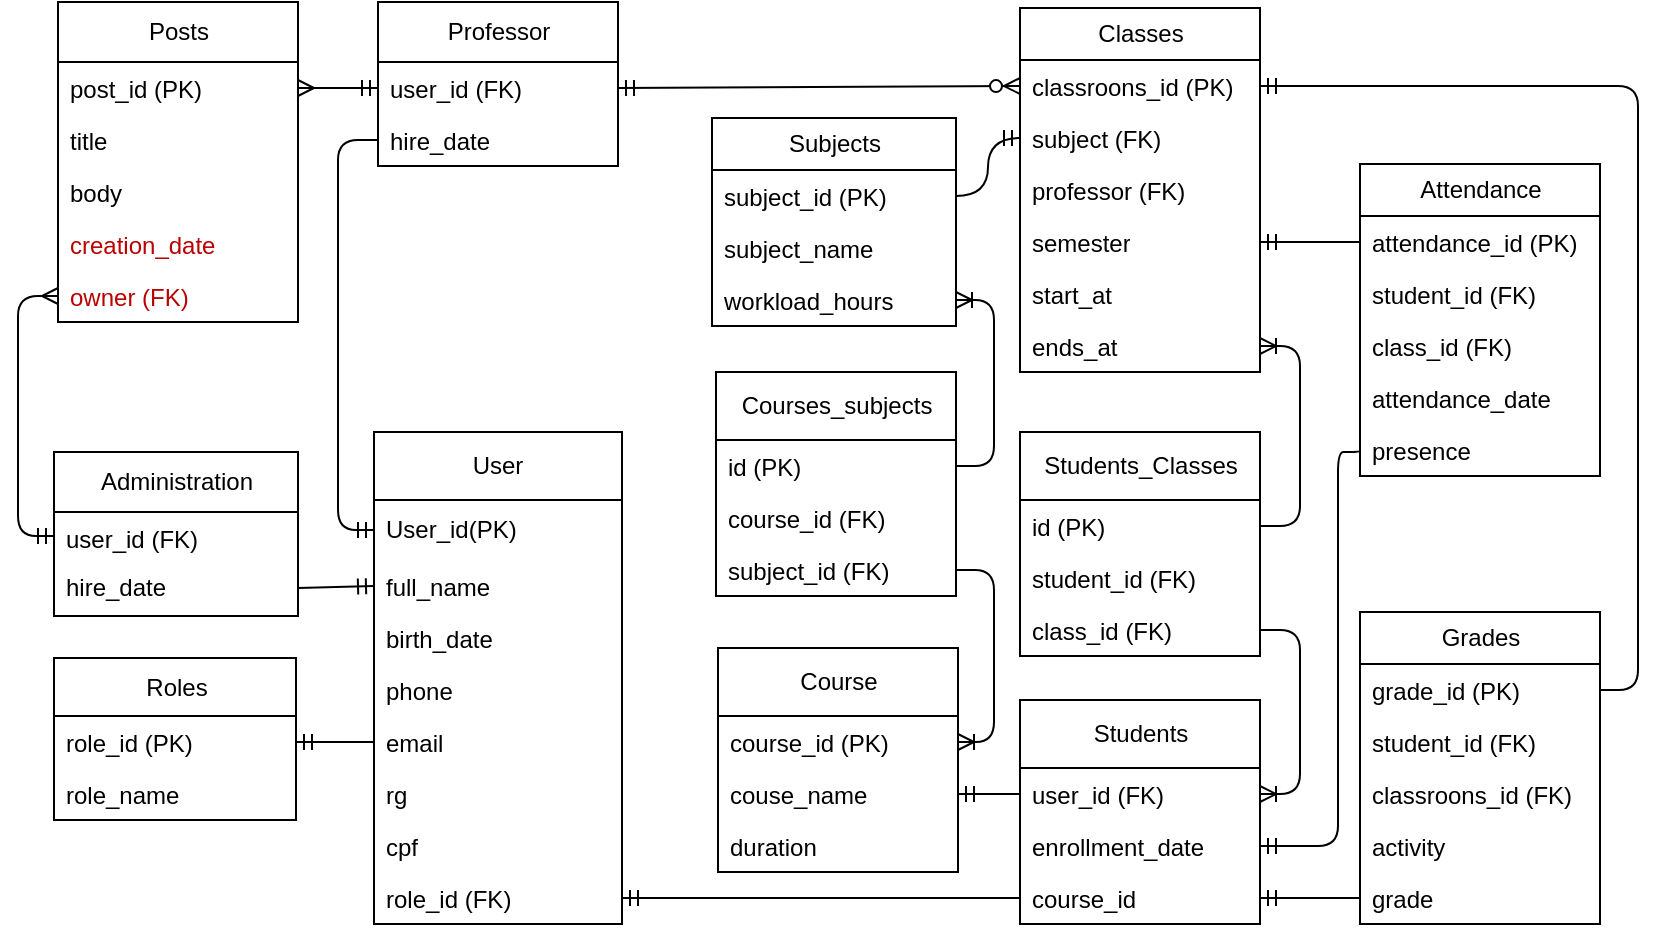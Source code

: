<mxfile>
    <diagram id="izwd0mjQYA1Y1VRCj29t" name="V1__Tabelas_de_usuarios_e_suas_relacoes">
        <mxGraphModel dx="-233" dy="1446" grid="1" gridSize="10" guides="1" tooltips="1" connect="1" arrows="1" fold="1" page="1" pageScale="1" pageWidth="1100" pageHeight="850" math="0" shadow="0">
            <root>
                <mxCell id="0"/>
                <mxCell id="1" parent="0"/>
                <mxCell id="282" value="User" style="swimlane;fontStyle=0;childLayout=stackLayout;horizontal=1;startSize=34;horizontalStack=0;resizeParent=1;resizeParentMax=0;resizeLast=0;collapsible=1;marginBottom=0;whiteSpace=wrap;html=1;" parent="1" vertex="1">
                    <mxGeometry x="1398" y="-425" width="124" height="246" as="geometry"/>
                </mxCell>
                <mxCell id="283" value="User_id(PK)" style="text;strokeColor=none;fillColor=none;align=left;verticalAlign=middle;spacingLeft=4;spacingRight=4;overflow=hidden;points=[[0,0.5],[1,0.5]];portConstraint=eastwest;rotatable=0;whiteSpace=wrap;html=1;" parent="282" vertex="1">
                    <mxGeometry y="34" width="124" height="30" as="geometry"/>
                </mxCell>
                <mxCell id="284" value="full_name" style="text;strokeColor=none;fillColor=none;align=left;verticalAlign=top;spacingLeft=4;spacingRight=4;overflow=hidden;rotatable=0;points=[[0,0.5],[1,0.5]];portConstraint=eastwest;whiteSpace=wrap;html=1;" parent="282" vertex="1">
                    <mxGeometry y="64" width="124" height="26" as="geometry"/>
                </mxCell>
                <mxCell id="285" value="birth_date" style="text;strokeColor=none;fillColor=none;align=left;verticalAlign=top;spacingLeft=4;spacingRight=4;overflow=hidden;rotatable=0;points=[[0,0.5],[1,0.5]];portConstraint=eastwest;whiteSpace=wrap;html=1;" parent="282" vertex="1">
                    <mxGeometry y="90" width="124" height="26" as="geometry"/>
                </mxCell>
                <mxCell id="286" value="phone" style="text;strokeColor=none;fillColor=none;align=left;verticalAlign=top;spacingLeft=4;spacingRight=4;overflow=hidden;rotatable=0;points=[[0,0.5],[1,0.5]];portConstraint=eastwest;whiteSpace=wrap;html=1;" parent="282" vertex="1">
                    <mxGeometry y="116" width="124" height="26" as="geometry"/>
                </mxCell>
                <mxCell id="287" value="email" style="text;strokeColor=none;fillColor=none;align=left;verticalAlign=top;spacingLeft=4;spacingRight=4;overflow=hidden;rotatable=0;points=[[0,0.5],[1,0.5]];portConstraint=eastwest;whiteSpace=wrap;html=1;" parent="282" vertex="1">
                    <mxGeometry y="142" width="124" height="26" as="geometry"/>
                </mxCell>
                <mxCell id="288" value="rg" style="text;strokeColor=none;fillColor=none;align=left;verticalAlign=top;spacingLeft=4;spacingRight=4;overflow=hidden;rotatable=0;points=[[0,0.5],[1,0.5]];portConstraint=eastwest;whiteSpace=wrap;html=1;" parent="282" vertex="1">
                    <mxGeometry y="168" width="124" height="26" as="geometry"/>
                </mxCell>
                <mxCell id="289" value="cpf" style="text;strokeColor=none;fillColor=none;align=left;verticalAlign=top;spacingLeft=4;spacingRight=4;overflow=hidden;rotatable=0;points=[[0,0.5],[1,0.5]];portConstraint=eastwest;whiteSpace=wrap;html=1;" parent="282" vertex="1">
                    <mxGeometry y="194" width="124" height="26" as="geometry"/>
                </mxCell>
                <mxCell id="290" value="role_id (FK)" style="text;strokeColor=none;fillColor=none;align=left;verticalAlign=top;spacingLeft=4;spacingRight=4;overflow=hidden;rotatable=0;points=[[0,0.5],[1,0.5]];portConstraint=eastwest;whiteSpace=wrap;html=1;" parent="282" vertex="1">
                    <mxGeometry y="220" width="124" height="26" as="geometry"/>
                </mxCell>
                <mxCell id="294" value="Students" style="swimlane;fontStyle=0;childLayout=stackLayout;horizontal=1;startSize=34;fillColor=none;horizontalStack=0;resizeParent=1;resizeParentMax=0;resizeLast=0;collapsible=1;marginBottom=0;html=1;" parent="1" vertex="1">
                    <mxGeometry x="1721" y="-291" width="120" height="112" as="geometry"/>
                </mxCell>
                <mxCell id="296" value="user_id (FK)" style="text;strokeColor=none;fillColor=none;align=left;verticalAlign=top;spacingLeft=4;spacingRight=4;overflow=hidden;rotatable=0;points=[[0,0.5],[1,0.5]];portConstraint=eastwest;whiteSpace=wrap;html=1;" parent="294" vertex="1">
                    <mxGeometry y="34" width="120" height="26" as="geometry"/>
                </mxCell>
                <mxCell id="297" value="enrollment_date" style="text;strokeColor=none;fillColor=none;align=left;verticalAlign=top;spacingLeft=4;spacingRight=4;overflow=hidden;rotatable=0;points=[[0,0.5],[1,0.5]];portConstraint=eastwest;whiteSpace=wrap;html=1;" parent="294" vertex="1">
                    <mxGeometry y="60" width="120" height="26" as="geometry"/>
                </mxCell>
                <mxCell id="298" value="course_id" style="text;strokeColor=none;fillColor=none;align=left;verticalAlign=top;spacingLeft=4;spacingRight=4;overflow=hidden;rotatable=0;points=[[0,0.5],[1,0.5]];portConstraint=eastwest;whiteSpace=wrap;html=1;" parent="294" vertex="1">
                    <mxGeometry y="86" width="120" height="26" as="geometry"/>
                </mxCell>
                <mxCell id="299" value="" style="fontSize=12;html=1;endArrow=none;startArrow=ERmandOne;entryX=0;entryY=0.5;entryDx=0;entryDy=0;exitX=1;exitY=0.5;exitDx=0;exitDy=0;endFill=0;" parent="1" source="290" target="298" edge="1">
                    <mxGeometry width="100" height="100" relative="1" as="geometry">
                        <mxPoint x="1244" y="-230" as="sourcePoint"/>
                        <mxPoint x="1522" y="-120" as="targetPoint"/>
                    </mxGeometry>
                </mxCell>
                <mxCell id="329" value="Professor" style="swimlane;fontStyle=0;childLayout=stackLayout;horizontal=1;startSize=30;fillColor=none;horizontalStack=0;resizeParent=1;resizeParentMax=0;resizeLast=0;collapsible=1;marginBottom=0;html=1;" parent="1" vertex="1">
                    <mxGeometry x="1400" y="-640" width="120" height="82" as="geometry"/>
                </mxCell>
                <mxCell id="331" value="user_id (FK)" style="text;strokeColor=none;fillColor=none;align=left;verticalAlign=top;spacingLeft=4;spacingRight=4;overflow=hidden;rotatable=0;points=[[0,0.5],[1,0.5]];portConstraint=eastwest;whiteSpace=wrap;html=1;" parent="329" vertex="1">
                    <mxGeometry y="30" width="120" height="26" as="geometry"/>
                </mxCell>
                <mxCell id="332" value="hire_date" style="text;strokeColor=none;fillColor=none;align=left;verticalAlign=top;spacingLeft=4;spacingRight=4;overflow=hidden;rotatable=0;points=[[0,0.5],[1,0.5]];portConstraint=eastwest;whiteSpace=wrap;html=1;" parent="329" vertex="1">
                    <mxGeometry y="56" width="120" height="26" as="geometry"/>
                </mxCell>
                <mxCell id="333" value="Administration" style="swimlane;fontStyle=0;childLayout=stackLayout;horizontal=1;startSize=30;fillColor=none;horizontalStack=0;resizeParent=1;resizeParentMax=0;resizeLast=0;collapsible=1;marginBottom=0;html=1;" parent="1" vertex="1">
                    <mxGeometry x="1238" y="-415" width="122" height="82" as="geometry"/>
                </mxCell>
                <mxCell id="335" value="user_id (FK)" style="text;strokeColor=none;fillColor=none;align=left;verticalAlign=top;spacingLeft=4;spacingRight=4;overflow=hidden;rotatable=0;points=[[0,0.5],[1,0.5]];portConstraint=eastwest;whiteSpace=wrap;html=1;" parent="333" vertex="1">
                    <mxGeometry y="30" width="122" height="24" as="geometry"/>
                </mxCell>
                <mxCell id="336" value="hire_date" style="text;strokeColor=none;fillColor=none;align=left;verticalAlign=top;spacingLeft=4;spacingRight=4;overflow=hidden;rotatable=0;points=[[0,0.5],[1,0.5]];portConstraint=eastwest;whiteSpace=wrap;html=1;" parent="333" vertex="1">
                    <mxGeometry y="54" width="122" height="28" as="geometry"/>
                </mxCell>
                <mxCell id="337" value="Roles" style="swimlane;fontStyle=0;childLayout=stackLayout;horizontal=1;startSize=29;fillColor=none;horizontalStack=0;resizeParent=1;resizeParentMax=0;resizeLast=0;collapsible=1;marginBottom=0;html=1;" parent="1" vertex="1">
                    <mxGeometry x="1238" y="-312" width="121" height="81" as="geometry"/>
                </mxCell>
                <mxCell id="338" value="role_id (PK)" style="text;strokeColor=none;fillColor=none;align=left;verticalAlign=top;spacingLeft=4;spacingRight=4;overflow=hidden;rotatable=0;points=[[0,0.5],[1,0.5]];portConstraint=eastwest;whiteSpace=wrap;html=1;" parent="337" vertex="1">
                    <mxGeometry y="29" width="121" height="26" as="geometry"/>
                </mxCell>
                <mxCell id="339" value="role_name" style="text;strokeColor=none;fillColor=none;align=left;verticalAlign=top;spacingLeft=4;spacingRight=4;overflow=hidden;rotatable=0;points=[[0,0.5],[1,0.5]];portConstraint=eastwest;whiteSpace=wrap;html=1;" parent="337" vertex="1">
                    <mxGeometry y="55" width="121" height="26" as="geometry"/>
                </mxCell>
                <mxCell id="340" value="" style="fontSize=12;html=1;endArrow=ERmandOne;exitX=0;exitY=0.5;exitDx=0;exitDy=0;entryX=1;entryY=0.5;entryDx=0;entryDy=0;" parent="1" source="287" target="338" edge="1">
                    <mxGeometry width="100" height="100" relative="1" as="geometry">
                        <mxPoint x="1024" y="-579" as="sourcePoint"/>
                        <mxPoint x="954" y="-580" as="targetPoint"/>
                    </mxGeometry>
                </mxCell>
                <mxCell id="341" value="" style="fontSize=12;html=1;endArrow=none;startArrow=ERmandOne;exitX=0;exitY=0.5;exitDx=0;exitDy=0;entryX=0;entryY=0.5;entryDx=0;entryDy=0;edgeStyle=orthogonalEdgeStyle;endFill=0;" parent="1" source="283" target="332" edge="1">
                    <mxGeometry width="100" height="100" relative="1" as="geometry">
                        <mxPoint x="1404" y="-500" as="sourcePoint"/>
                        <mxPoint x="1484" y="-467" as="targetPoint"/>
                        <Array as="points">
                            <mxPoint x="1380" y="-376"/>
                            <mxPoint x="1380" y="-571"/>
                        </Array>
                    </mxGeometry>
                </mxCell>
                <mxCell id="342" value="" style="fontSize=12;html=1;endArrow=none;startArrow=ERmandOne;exitX=0;exitY=0.5;exitDx=0;exitDy=0;entryX=1;entryY=0.5;entryDx=0;entryDy=0;endFill=0;" parent="1" source="284" target="336" edge="1">
                    <mxGeometry width="100" height="100" relative="1" as="geometry">
                        <mxPoint x="1264" y="-286" as="sourcePoint"/>
                        <mxPoint x="1344" y="-253" as="targetPoint"/>
                    </mxGeometry>
                </mxCell>
                <mxCell id="343" value="Posts" style="swimlane;fontStyle=0;childLayout=stackLayout;horizontal=1;startSize=30;fillColor=none;horizontalStack=0;resizeParent=1;resizeParentMax=0;resizeLast=0;collapsible=1;marginBottom=0;html=1;" parent="1" vertex="1">
                    <mxGeometry x="1240" y="-640" width="120" height="160" as="geometry"/>
                </mxCell>
                <mxCell id="344" value="post_id (PK)" style="text;strokeColor=none;fillColor=none;align=left;verticalAlign=top;spacingLeft=4;spacingRight=4;overflow=hidden;rotatable=0;points=[[0,0.5],[1,0.5]];portConstraint=eastwest;whiteSpace=wrap;html=1;" parent="343" vertex="1">
                    <mxGeometry y="30" width="120" height="26" as="geometry"/>
                </mxCell>
                <mxCell id="345" value="title" style="text;strokeColor=none;fillColor=none;align=left;verticalAlign=top;spacingLeft=4;spacingRight=4;overflow=hidden;rotatable=0;points=[[0,0.5],[1,0.5]];portConstraint=eastwest;whiteSpace=wrap;html=1;" parent="343" vertex="1">
                    <mxGeometry y="56" width="120" height="26" as="geometry"/>
                </mxCell>
                <mxCell id="346" value="body" style="text;strokeColor=none;fillColor=none;align=left;verticalAlign=top;spacingLeft=4;spacingRight=4;overflow=hidden;rotatable=0;points=[[0,0.5],[1,0.5]];portConstraint=eastwest;whiteSpace=wrap;html=1;" parent="343" vertex="1">
                    <mxGeometry y="82" width="120" height="26" as="geometry"/>
                </mxCell>
                <mxCell id="347" value="&lt;div&gt;&lt;font color=&quot;rgba(0, 0, 0, 0)&quot;&gt;creation_date&lt;/font&gt;&lt;/div&gt;" style="text;strokeColor=none;fillColor=none;align=left;verticalAlign=top;spacingLeft=4;spacingRight=4;overflow=hidden;rotatable=0;points=[[0,0.5],[1,0.5]];portConstraint=eastwest;whiteSpace=wrap;html=1;" parent="343" vertex="1">
                    <mxGeometry y="108" width="120" height="26" as="geometry"/>
                </mxCell>
                <mxCell id="348" value="&lt;div&gt;&lt;font color=&quot;rgba(0, 0, 0, 0)&quot;&gt;owner (FK)&lt;/font&gt;&lt;/div&gt;" style="text;strokeColor=none;fillColor=none;align=left;verticalAlign=top;spacingLeft=4;spacingRight=4;overflow=hidden;rotatable=0;points=[[0,0.5],[1,0.5]];portConstraint=eastwest;whiteSpace=wrap;html=1;" parent="343" vertex="1">
                    <mxGeometry y="134" width="120" height="26" as="geometry"/>
                </mxCell>
                <mxCell id="349" value="" style="fontSize=12;html=1;endArrow=ERmany;startArrow=ERmandOne;startFill=0;entryX=0;entryY=0.5;entryDx=0;entryDy=0;exitX=0;exitY=0.5;exitDx=0;exitDy=0;edgeStyle=orthogonalEdgeStyle;" parent="1" source="335" target="348" edge="1">
                    <mxGeometry width="100" height="100" relative="1" as="geometry">
                        <mxPoint x="1299" y="-526" as="sourcePoint"/>
                        <mxPoint x="1122" y="-420" as="targetPoint"/>
                        <Array as="points">
                            <mxPoint x="1220" y="-373"/>
                            <mxPoint x="1220" y="-493"/>
                        </Array>
                    </mxGeometry>
                </mxCell>
                <mxCell id="350" value="" style="fontSize=12;html=1;endArrow=ERmany;exitX=0;exitY=0.5;exitDx=0;exitDy=0;startArrow=ERmandOne;startFill=0;entryX=1;entryY=0.5;entryDx=0;entryDy=0;" parent="1" source="331" target="344" edge="1">
                    <mxGeometry width="100" height="100" relative="1" as="geometry">
                        <mxPoint x="1322" y="-597" as="sourcePoint"/>
                        <mxPoint x="1647" y="-580" as="targetPoint"/>
                    </mxGeometry>
                </mxCell>
                <mxCell id="351" value="Subjects" style="swimlane;fontStyle=0;childLayout=stackLayout;horizontal=1;startSize=26;fillColor=none;horizontalStack=0;resizeParent=1;resizeParentMax=0;resizeLast=0;collapsible=1;marginBottom=0;html=1;" parent="1" vertex="1">
                    <mxGeometry x="1567" y="-582" width="122" height="104" as="geometry"/>
                </mxCell>
                <mxCell id="352" value="subject_id (PK)" style="text;strokeColor=none;fillColor=none;align=left;verticalAlign=top;spacingLeft=4;spacingRight=4;overflow=hidden;rotatable=0;points=[[0,0.5],[1,0.5]];portConstraint=eastwest;whiteSpace=wrap;html=1;" parent="351" vertex="1">
                    <mxGeometry y="26" width="122" height="26" as="geometry"/>
                </mxCell>
                <mxCell id="353" value="subject_name" style="text;strokeColor=none;fillColor=none;align=left;verticalAlign=top;spacingLeft=4;spacingRight=4;overflow=hidden;rotatable=0;points=[[0,0.5],[1,0.5]];portConstraint=eastwest;whiteSpace=wrap;html=1;" parent="351" vertex="1">
                    <mxGeometry y="52" width="122" height="26" as="geometry"/>
                </mxCell>
                <mxCell id="354" value="workload_hours" style="text;strokeColor=none;fillColor=none;align=left;verticalAlign=top;spacingLeft=4;spacingRight=4;overflow=hidden;rotatable=0;points=[[0,0.5],[1,0.5]];portConstraint=eastwest;whiteSpace=wrap;html=1;" parent="351" vertex="1">
                    <mxGeometry y="78" width="122" height="26" as="geometry"/>
                </mxCell>
                <mxCell id="356" value="Classes" style="swimlane;fontStyle=0;childLayout=stackLayout;horizontal=1;startSize=26;fillColor=none;horizontalStack=0;resizeParent=1;resizeParentMax=0;resizeLast=0;collapsible=1;marginBottom=0;html=1;" parent="1" vertex="1">
                    <mxGeometry x="1721" y="-637" width="120" height="182" as="geometry"/>
                </mxCell>
                <mxCell id="357" value="classroons_id (PK)" style="text;strokeColor=none;fillColor=none;align=left;verticalAlign=top;spacingLeft=4;spacingRight=4;overflow=hidden;rotatable=0;points=[[0,0.5],[1,0.5]];portConstraint=eastwest;whiteSpace=wrap;html=1;" parent="356" vertex="1">
                    <mxGeometry y="26" width="120" height="26" as="geometry"/>
                </mxCell>
                <mxCell id="358" value="subject (FK)" style="text;strokeColor=none;fillColor=none;align=left;verticalAlign=top;spacingLeft=4;spacingRight=4;overflow=hidden;rotatable=0;points=[[0,0.5],[1,0.5]];portConstraint=eastwest;whiteSpace=wrap;html=1;" parent="356" vertex="1">
                    <mxGeometry y="52" width="120" height="26" as="geometry"/>
                </mxCell>
                <mxCell id="359" value="professor (FK)" style="text;strokeColor=none;fillColor=none;align=left;verticalAlign=top;spacingLeft=4;spacingRight=4;overflow=hidden;rotatable=0;points=[[0,0.5],[1,0.5]];portConstraint=eastwest;whiteSpace=wrap;html=1;" parent="356" vertex="1">
                    <mxGeometry y="78" width="120" height="26" as="geometry"/>
                </mxCell>
                <mxCell id="360" value="semester" style="text;strokeColor=none;fillColor=none;align=left;verticalAlign=top;spacingLeft=4;spacingRight=4;overflow=hidden;rotatable=0;points=[[0,0.5],[1,0.5]];portConstraint=eastwest;whiteSpace=wrap;html=1;" parent="356" vertex="1">
                    <mxGeometry y="104" width="120" height="26" as="geometry"/>
                </mxCell>
                <mxCell id="397" value="start_at" style="text;strokeColor=none;fillColor=none;align=left;verticalAlign=top;spacingLeft=4;spacingRight=4;overflow=hidden;rotatable=0;points=[[0,0.5],[1,0.5]];portConstraint=eastwest;whiteSpace=wrap;html=1;" parent="356" vertex="1">
                    <mxGeometry y="130" width="120" height="26" as="geometry"/>
                </mxCell>
                <mxCell id="398" value="ends_at" style="text;strokeColor=none;fillColor=none;align=left;verticalAlign=top;spacingLeft=4;spacingRight=4;overflow=hidden;rotatable=0;points=[[0,0.5],[1,0.5]];portConstraint=eastwest;whiteSpace=wrap;html=1;" parent="356" vertex="1">
                    <mxGeometry y="156" width="120" height="26" as="geometry"/>
                </mxCell>
                <mxCell id="361" value="" style="fontSize=12;html=1;endArrow=ERzeroToMany;startArrow=ERmandOne;entryX=0;entryY=0.5;entryDx=0;entryDy=0;exitX=1;exitY=0.5;exitDx=0;exitDy=0;" parent="1" source="331" target="357" edge="1">
                    <mxGeometry width="100" height="100" relative="1" as="geometry">
                        <mxPoint x="1442" y="-597" as="sourcePoint"/>
                        <mxPoint x="1742" y="-621" as="targetPoint"/>
                    </mxGeometry>
                </mxCell>
                <mxCell id="362" value="Course" style="swimlane;fontStyle=0;childLayout=stackLayout;horizontal=1;startSize=34;fillColor=none;horizontalStack=0;resizeParent=1;resizeParentMax=0;resizeLast=0;collapsible=1;marginBottom=0;html=1;" parent="1" vertex="1">
                    <mxGeometry x="1570" y="-317" width="120" height="112" as="geometry"/>
                </mxCell>
                <mxCell id="363" value="course_id (PK)" style="text;strokeColor=none;fillColor=none;align=left;verticalAlign=top;spacingLeft=4;spacingRight=4;overflow=hidden;rotatable=0;points=[[0,0.5],[1,0.5]];portConstraint=eastwest;whiteSpace=wrap;html=1;" parent="362" vertex="1">
                    <mxGeometry y="34" width="120" height="26" as="geometry"/>
                </mxCell>
                <mxCell id="364" value="couse_name" style="text;strokeColor=none;fillColor=none;align=left;verticalAlign=top;spacingLeft=4;spacingRight=4;overflow=hidden;rotatable=0;points=[[0,0.5],[1,0.5]];portConstraint=eastwest;whiteSpace=wrap;html=1;" parent="362" vertex="1">
                    <mxGeometry y="60" width="120" height="26" as="geometry"/>
                </mxCell>
                <mxCell id="365" value="duration" style="text;strokeColor=none;fillColor=none;align=left;verticalAlign=top;spacingLeft=4;spacingRight=4;overflow=hidden;rotatable=0;points=[[0,0.5],[1,0.5]];portConstraint=eastwest;whiteSpace=wrap;html=1;" parent="362" vertex="1">
                    <mxGeometry y="86" width="120" height="26" as="geometry"/>
                </mxCell>
                <mxCell id="366" value="" style="fontSize=12;html=1;endArrow=ERmandOne;exitX=0;exitY=0.5;exitDx=0;exitDy=0;entryX=1;entryY=0.5;entryDx=0;entryDy=0;" parent="1" source="296" target="364" edge="1">
                    <mxGeometry width="100" height="100" relative="1" as="geometry">
                        <mxPoint x="913" y="-411.05" as="sourcePoint"/>
                        <mxPoint x="1322" y="-151" as="targetPoint"/>
                    </mxGeometry>
                </mxCell>
                <mxCell id="367" value="Students_Classes" style="swimlane;fontStyle=0;childLayout=stackLayout;horizontal=1;startSize=34;fillColor=none;horizontalStack=0;resizeParent=1;resizeParentMax=0;resizeLast=0;collapsible=1;marginBottom=0;html=1;" parent="1" vertex="1">
                    <mxGeometry x="1721" y="-425" width="120" height="112" as="geometry"/>
                </mxCell>
                <mxCell id="368" value="id (PK)" style="text;strokeColor=none;fillColor=none;align=left;verticalAlign=top;spacingLeft=4;spacingRight=4;overflow=hidden;rotatable=0;points=[[0,0.5],[1,0.5]];portConstraint=eastwest;whiteSpace=wrap;html=1;" parent="367" vertex="1">
                    <mxGeometry y="34" width="120" height="26" as="geometry"/>
                </mxCell>
                <mxCell id="369" value="student_id (FK)" style="text;strokeColor=none;fillColor=none;align=left;verticalAlign=top;spacingLeft=4;spacingRight=4;overflow=hidden;rotatable=0;points=[[0,0.5],[1,0.5]];portConstraint=eastwest;whiteSpace=wrap;html=1;" parent="367" vertex="1">
                    <mxGeometry y="60" width="120" height="26" as="geometry"/>
                </mxCell>
                <mxCell id="370" value="class_id (FK)" style="text;strokeColor=none;fillColor=none;align=left;verticalAlign=top;spacingLeft=4;spacingRight=4;overflow=hidden;rotatable=0;points=[[0,0.5],[1,0.5]];portConstraint=eastwest;whiteSpace=wrap;html=1;" parent="367" vertex="1">
                    <mxGeometry y="86" width="120" height="26" as="geometry"/>
                </mxCell>
                <mxCell id="371" value="Courses_subjects" style="swimlane;fontStyle=0;childLayout=stackLayout;horizontal=1;startSize=34;fillColor=none;horizontalStack=0;resizeParent=1;resizeParentMax=0;resizeLast=0;collapsible=1;marginBottom=0;html=1;" parent="1" vertex="1">
                    <mxGeometry x="1569" y="-455" width="120" height="112" as="geometry"/>
                </mxCell>
                <mxCell id="372" value="id (PK)" style="text;strokeColor=none;fillColor=none;align=left;verticalAlign=top;spacingLeft=4;spacingRight=4;overflow=hidden;rotatable=0;points=[[0,0.5],[1,0.5]];portConstraint=eastwest;whiteSpace=wrap;html=1;" parent="371" vertex="1">
                    <mxGeometry y="34" width="120" height="26" as="geometry"/>
                </mxCell>
                <mxCell id="373" value="course_id (FK)" style="text;strokeColor=none;fillColor=none;align=left;verticalAlign=top;spacingLeft=4;spacingRight=4;overflow=hidden;rotatable=0;points=[[0,0.5],[1,0.5]];portConstraint=eastwest;whiteSpace=wrap;html=1;" parent="371" vertex="1">
                    <mxGeometry y="60" width="120" height="26" as="geometry"/>
                </mxCell>
                <mxCell id="374" value="subject_id (FK)" style="text;strokeColor=none;fillColor=none;align=left;verticalAlign=top;spacingLeft=4;spacingRight=4;overflow=hidden;rotatable=0;points=[[0,0.5],[1,0.5]];portConstraint=eastwest;whiteSpace=wrap;html=1;" parent="371" vertex="1">
                    <mxGeometry y="86" width="120" height="26" as="geometry"/>
                </mxCell>
                <mxCell id="375" value="" style="fontSize=12;html=1;endArrow=none;exitX=1;exitY=0.5;exitDx=0;exitDy=0;entryX=1;entryY=0.5;entryDx=0;entryDy=0;endFill=0;startArrow=ERoneToMany;startFill=0;edgeStyle=orthogonalEdgeStyle;" parent="1" source="296" target="370" edge="1">
                    <mxGeometry width="100" height="100" relative="1" as="geometry">
                        <mxPoint x="1841" y="-171.5" as="sourcePoint"/>
                        <mxPoint x="1190" y="-414" as="targetPoint"/>
                        <Array as="points">
                            <mxPoint x="1861" y="-244"/>
                            <mxPoint x="1861" y="-326"/>
                        </Array>
                    </mxGeometry>
                </mxCell>
                <mxCell id="377" value="" style="fontSize=12;html=1;endArrow=ERoneToMany;startArrow=none;exitX=1;exitY=0.5;exitDx=0;exitDy=0;entryX=1;entryY=0.5;entryDx=0;entryDy=0;endFill=0;startFill=0;edgeStyle=orthogonalEdgeStyle;" parent="1" source="374" target="363" edge="1">
                    <mxGeometry width="100" height="100" relative="1" as="geometry">
                        <mxPoint x="1001" y="-254" as="sourcePoint"/>
                        <mxPoint x="1001" y="-354" as="targetPoint"/>
                        <Array as="points">
                            <mxPoint x="1708" y="-356"/>
                            <mxPoint x="1708" y="-270"/>
                        </Array>
                    </mxGeometry>
                </mxCell>
                <mxCell id="376" value="" style="fontSize=12;html=1;endArrow=ERoneToMany;startArrow=none;exitX=1;exitY=0.5;exitDx=0;exitDy=0;endFill=0;startFill=0;entryX=1;entryY=0.5;entryDx=0;entryDy=0;edgeStyle=orthogonalEdgeStyle;" parent="1" source="372" target="354" edge="1">
                    <mxGeometry width="100" height="100" relative="1" as="geometry">
                        <mxPoint x="461" y="-390" as="sourcePoint"/>
                        <mxPoint x="1071" y="-648" as="targetPoint"/>
                        <Array as="points">
                            <mxPoint x="1708" y="-408"/>
                            <mxPoint x="1708" y="-491"/>
                        </Array>
                    </mxGeometry>
                </mxCell>
                <mxCell id="378" value="" style="fontSize=12;html=1;endArrow=ERoneToMany;startArrow=none;exitX=1;exitY=0.5;exitDx=0;exitDy=0;endFill=0;startFill=0;entryX=1;entryY=0.5;entryDx=0;entryDy=0;edgeStyle=orthogonalEdgeStyle;" parent="1" source="368" target="398" edge="1">
                    <mxGeometry width="100" height="100" relative="1" as="geometry">
                        <mxPoint x="2113" y="-214" as="sourcePoint"/>
                        <mxPoint x="2135" y="-330" as="targetPoint"/>
                        <Array as="points">
                            <mxPoint x="1861" y="-378"/>
                            <mxPoint x="1861" y="-468"/>
                        </Array>
                    </mxGeometry>
                </mxCell>
                <mxCell id="379" value="" style="fontSize=12;html=1;endArrow=ERmandOne;exitX=1;exitY=0.5;exitDx=0;exitDy=0;entryX=0;entryY=0.5;entryDx=0;entryDy=0;edgeStyle=orthogonalEdgeStyle;curved=1;" parent="1" source="352" target="358" edge="1">
                    <mxGeometry width="100" height="100" relative="1" as="geometry">
                        <mxPoint x="1894" y="-630" as="sourcePoint"/>
                        <mxPoint x="1894" y="-724" as="targetPoint"/>
                    </mxGeometry>
                </mxCell>
                <mxCell id="380" value="Grades&lt;span style=&quot;font-family: monospace; font-size: 0px; text-align: start;&quot;&gt;%3CmxGraphModel%3E%3Croot%3E%3CmxCell%20id%3D%220%22%2F%3E%3CmxCell%20id%3D%221%22%20parent%3D%220%22%2F%3E%3CmxCell%20id%3D%222%22%20value%3D%22Students%22%20style%3D%22swimlane%3BfontStyle%3D0%3BchildLayout%3DstackLayout%3Bhorizontal%3D1%3BstartSize%3D26%3BfillColor%3Dnone%3BhorizontalStack%3D0%3BresizeParent%3D1%3BresizeParentMax%3D0%3BresizeLast%3D0%3Bcollapsible%3D1%3BmarginBottom%3D0%3Bhtml%3D1%3B%22%20vertex%3D%221%22%20parent%3D%221%22%3E%3CmxGeometry%20x%3D%22770%22%20y%3D%22-50%22%20width%3D%22140%22%20height%3D%22260%22%20as%3D%22geometry%22%2F%3E%3C%2FmxCell%3E%3CmxCell%20id%3D%223%22%20value%3D%22student_id%22%20style%3D%22text%3BstrokeColor%3Dnone%3BfillColor%3Dnone%3Balign%3Dleft%3BverticalAlign%3Dtop%3BspacingLeft%3D4%3BspacingRight%3D4%3Boverflow%3Dhidden%3Brotatable%3D0%3Bpoints%3D%5B%5B0%2C0.5%5D%2C%5B1%2C0.5%5D%5D%3BportConstraint%3Deastwest%3BwhiteSpace%3Dwrap%3Bhtml%3D1%3B%22%20vertex%3D%221%22%20parent%3D%222%22%3E%3CmxGeometry%20y%3D%2226%22%20width%3D%22140%22%20height%3D%2226%22%20as%3D%22geometry%22%2F%3E%3C%2FmxCell%3E%3CmxCell%20id%3D%224%22%20value%3D%22full_name%22%20style%3D%22text%3BstrokeColor%3Dnone%3BfillColor%3Dnone%3Balign%3Dleft%3BverticalAlign%3Dtop%3BspacingLeft%3D4%3BspacingRight%3D4%3Boverflow%3Dhidden%3Brotatable%3D0%3Bpoints%3D%5B%5B0%2C0.5%5D%2C%5B1%2C0.5%5D%5D%3BportConstraint%3Deastwest%3BwhiteSpace%3Dwrap%3Bhtml%3D1%3B%22%20vertex%3D%221%22%20parent%3D%222%22%3E%3CmxGeometry%20y%3D%2252%22%20width%3D%22140%22%20height%3D%2226%22%20as%3D%22geometry%22%2F%3E%3C%2FmxCell%3E%3CmxCell%20id%3D%225%22%20value%3D%22cpf%22%20style%3D%22text%3BstrokeColor%3Dnone%3BfillColor%3Dnone%3Balign%3Dleft%3BverticalAlign%3Dtop%3BspacingLeft%3D4%3BspacingRight%3D4%3Boverflow%3Dhidden%3Brotatable%3D0%3Bpoints%3D%5B%5B0%2C0.5%5D%2C%5B1%2C0.5%5D%5D%3BportConstraint%3Deastwest%3BwhiteSpace%3Dwrap%3Bhtml%3D1%3B%22%20vertex%3D%221%22%20parent%3D%222%22%3E%3CmxGeometry%20y%3D%2278%22%20width%3D%22140%22%20height%3D%2226%22%20as%3D%22geometry%22%2F%3E%3C%2FmxCell%3E%3CmxCell%20id%3D%226%22%20value%3D%22rg%22%20style%3D%22text%3BstrokeColor%3Dnone%3BfillColor%3Dnone%3Balign%3Dleft%3BverticalAlign%3Dtop%3BspacingLeft%3D4%3BspacingRight%3D4%3Boverflow%3Dhidden%3Brotatable%3D0%3Bpoints%3D%5B%5B0%2C0.5%5D%2C%5B1%2C0.5%5D%5D%3BportConstraint%3Deastwest%3BwhiteSpace%3Dwrap%3Bhtml%3D1%3B%22%20vertex%3D%221%22%20parent%3D%222%22%3E%3CmxGeometry%20y%3D%22104%22%20width%3D%22140%22%20height%3D%2226%22%20as%3D%22geometry%22%2F%3E%3C%2FmxCell%3E%3CmxCell%20id%3D%227%22%20value%3D%22email%22%20style%3D%22text%3BstrokeColor%3Dnone%3BfillColor%3Dnone%3Balign%3Dleft%3BverticalAlign%3Dtop%3BspacingLeft%3D4%3BspacingRight%3D4%3Boverflow%3Dhidden%3Brotatable%3D0%3Bpoints%3D%5B%5B0%2C0.5%5D%2C%5B1%2C0.5%5D%5D%3BportConstraint%3Deastwest%3BwhiteSpace%3Dwrap%3Bhtml%3D1%3B%22%20vertex%3D%221%22%20parent%3D%222%22%3E%3CmxGeometry%20y%3D%22130%22%20width%3D%22140%22%20height%3D%2226%22%20as%3D%22geometry%22%2F%3E%3C%2FmxCell%3E%3CmxCell%20id%3D%228%22%20value%3D%22phone%22%20style%3D%22text%3BstrokeColor%3Dnone%3BfillColor%3Dnone%3Balign%3Dleft%3BverticalAlign%3Dtop%3BspacingLeft%3D4%3BspacingRight%3D4%3Boverflow%3Dhidden%3Brotatable%3D0%3Bpoints%3D%5B%5B0%2C0.5%5D%2C%5B1%2C0.5%5D%5D%3BportConstraint%3Deastwest%3BwhiteSpace%3Dwrap%3Bhtml%3D1%3B%22%20vertex%3D%221%22%20parent%3D%222%22%3E%3CmxGeometry%20y%3D%22156%22%20width%3D%22140%22%20height%3D%2226%22%20as%3D%22geometry%22%2F%3E%3C%2FmxCell%3E%3CmxCell%20id%3D%229%22%20value%3D%22birth_date%22%20style%3D%22text%3BstrokeColor%3Dnone%3BfillColor%3Dnone%3Balign%3Dleft%3BverticalAlign%3Dtop%3BspacingLeft%3D4%3BspacingRight%3D4%3Boverflow%3Dhidden%3Brotatable%3D0%3Bpoints%3D%5B%5B0%2C0.5%5D%2C%5B1%2C0.5%5D%5D%3BportConstraint%3Deastwest%3BwhiteSpace%3Dwrap%3Bhtml%3D1%3B%22%20vertex%3D%221%22%20parent%3D%222%22%3E%3CmxGeometry%20y%3D%22182%22%20width%3D%22140%22%20height%3D%2226%22%20as%3D%22geometry%22%2F%3E%3C%2FmxCell%3E%3CmxCell%20id%3D%2210%22%20value%3D%22enrollment_date%22%20style%3D%22text%3BstrokeColor%3Dnone%3BfillColor%3Dnone%3Balign%3Dleft%3BverticalAlign%3Dtop%3BspacingLeft%3D4%3BspacingRight%3D4%3Boverflow%3Dhidden%3Brotatable%3D0%3Bpoints%3D%5B%5B0%2C0.5%5D%2C%5B1%2C0.5%5D%5D%3BportConstraint%3Deastwest%3BwhiteSpace%3Dwrap%3Bhtml%3D1%3B%22%20vertex%3D%221%22%20parent%3D%222%22%3E%3CmxGeometry%20y%3D%22208%22%20width%3D%22140%22%20height%3D%2226%22%20as%3D%22geometry%22%2F%3E%3C%2FmxCell%3E%3CmxCell%20id%3D%2211%22%20value%3D%22Item%203%22%20style%3D%22text%3BstrokeColor%3Dnone%3BfillColor%3Dnone%3Balign%3Dleft%3BverticalAlign%3Dtop%3BspacingLeft%3D4%3BspacingRight%3D4%3Boverflow%3Dhidden%3Brotatable%3D0%3Bpoints%3D%5B%5B0%2C0.5%5D%2C%5B1%2C0.5%5D%5D%3BportConstraint%3Deastwest%3BwhiteSpace%3Dwrap%3Bhtml%3D1%3B%22%20vertex%3D%221%22%20parent%3D%222%22%3E%3CmxGeometry%20y%3D%22234%22%20width%3D%22140%22%20height%3D%2226%22%20as%3D%22geometry%22%2F%3E%3C%2FmxCell%3E%3C%2Froot%3E%3C%2FmxGraphModel%3E&lt;/span&gt;" style="swimlane;fontStyle=0;childLayout=stackLayout;horizontal=1;startSize=26;fillColor=none;horizontalStack=0;resizeParent=1;resizeParentMax=0;resizeLast=0;collapsible=1;marginBottom=0;html=1;" parent="1" vertex="1">
                    <mxGeometry x="1891" y="-335" width="120" height="156" as="geometry"/>
                </mxCell>
                <mxCell id="381" value="grade_id (PK)" style="text;strokeColor=none;fillColor=none;align=left;verticalAlign=top;spacingLeft=4;spacingRight=4;overflow=hidden;rotatable=0;points=[[0,0.5],[1,0.5]];portConstraint=eastwest;whiteSpace=wrap;html=1;" parent="380" vertex="1">
                    <mxGeometry y="26" width="120" height="26" as="geometry"/>
                </mxCell>
                <mxCell id="382" value="student_id (FK)" style="text;strokeColor=none;fillColor=none;align=left;verticalAlign=top;spacingLeft=4;spacingRight=4;overflow=hidden;rotatable=0;points=[[0,0.5],[1,0.5]];portConstraint=eastwest;whiteSpace=wrap;html=1;" parent="380" vertex="1">
                    <mxGeometry y="52" width="120" height="26" as="geometry"/>
                </mxCell>
                <mxCell id="383" value="classroons_id (FK)" style="text;strokeColor=none;fillColor=none;align=left;verticalAlign=top;spacingLeft=4;spacingRight=4;overflow=hidden;rotatable=0;points=[[0,0.5],[1,0.5]];portConstraint=eastwest;whiteSpace=wrap;html=1;" parent="380" vertex="1">
                    <mxGeometry y="78" width="120" height="26" as="geometry"/>
                </mxCell>
                <mxCell id="384" value="activity" style="text;strokeColor=none;fillColor=none;align=left;verticalAlign=top;spacingLeft=4;spacingRight=4;overflow=hidden;rotatable=0;points=[[0,0.5],[1,0.5]];portConstraint=eastwest;whiteSpace=wrap;html=1;" parent="380" vertex="1">
                    <mxGeometry y="104" width="120" height="26" as="geometry"/>
                </mxCell>
                <mxCell id="385" value="grade" style="text;strokeColor=none;fillColor=none;align=left;verticalAlign=top;spacingLeft=4;spacingRight=4;overflow=hidden;rotatable=0;points=[[0,0.5],[1,0.5]];portConstraint=eastwest;whiteSpace=wrap;html=1;" parent="380" vertex="1">
                    <mxGeometry y="130" width="120" height="26" as="geometry"/>
                </mxCell>
                <mxCell id="386" value="" style="fontSize=12;html=1;endArrow=ERmandOne;exitX=1;exitY=0.5;exitDx=0;exitDy=0;entryX=1;entryY=0.5;entryDx=0;entryDy=0;edgeStyle=orthogonalEdgeStyle;" parent="1" source="381" target="357" edge="1">
                    <mxGeometry width="100" height="100" relative="1" as="geometry">
                        <mxPoint x="684" y="-268.5" as="sourcePoint"/>
                        <mxPoint x="964" y="-346.5" as="targetPoint"/>
                        <Array as="points">
                            <mxPoint x="2030" y="-296"/>
                            <mxPoint x="2030" y="-598"/>
                        </Array>
                    </mxGeometry>
                </mxCell>
                <mxCell id="387" value="" style="fontSize=12;html=1;endArrow=ERmandOne;exitX=0;exitY=0.5;exitDx=0;exitDy=0;entryX=1;entryY=0.5;entryDx=0;entryDy=0;" parent="1" source="385" target="298" edge="1">
                    <mxGeometry width="100" height="100" relative="1" as="geometry">
                        <mxPoint x="1854" y="-201" as="sourcePoint"/>
                        <mxPoint x="2054" y="-440" as="targetPoint"/>
                    </mxGeometry>
                </mxCell>
                <mxCell id="388" value="Attendance" style="swimlane;fontStyle=0;childLayout=stackLayout;horizontal=1;startSize=26;fillColor=none;horizontalStack=0;resizeParent=1;resizeParentMax=0;resizeLast=0;collapsible=1;marginBottom=0;html=1;" parent="1" vertex="1">
                    <mxGeometry x="1891" y="-559" width="120" height="156" as="geometry"/>
                </mxCell>
                <mxCell id="389" value="attendance_id (PK)" style="text;strokeColor=none;fillColor=none;align=left;verticalAlign=top;spacingLeft=4;spacingRight=4;overflow=hidden;rotatable=0;points=[[0,0.5],[1,0.5]];portConstraint=eastwest;whiteSpace=wrap;html=1;" parent="388" vertex="1">
                    <mxGeometry y="26" width="120" height="26" as="geometry"/>
                </mxCell>
                <mxCell id="390" value="student_id (FK)" style="text;strokeColor=none;fillColor=none;align=left;verticalAlign=top;spacingLeft=4;spacingRight=4;overflow=hidden;rotatable=0;points=[[0,0.5],[1,0.5]];portConstraint=eastwest;whiteSpace=wrap;html=1;" parent="388" vertex="1">
                    <mxGeometry y="52" width="120" height="26" as="geometry"/>
                </mxCell>
                <mxCell id="391" value="class_id (FK)" style="text;strokeColor=none;fillColor=none;align=left;verticalAlign=top;spacingLeft=4;spacingRight=4;overflow=hidden;rotatable=0;points=[[0,0.5],[1,0.5]];portConstraint=eastwest;whiteSpace=wrap;html=1;" parent="388" vertex="1">
                    <mxGeometry y="78" width="120" height="26" as="geometry"/>
                </mxCell>
                <mxCell id="392" value="attendance_date" style="text;strokeColor=none;fillColor=none;align=left;verticalAlign=top;spacingLeft=4;spacingRight=4;overflow=hidden;rotatable=0;points=[[0,0.5],[1,0.5]];portConstraint=eastwest;whiteSpace=wrap;html=1;" parent="388" vertex="1">
                    <mxGeometry y="104" width="120" height="26" as="geometry"/>
                </mxCell>
                <mxCell id="393" value="presence" style="text;strokeColor=none;fillColor=none;align=left;verticalAlign=top;spacingLeft=4;spacingRight=4;overflow=hidden;rotatable=0;points=[[0,0.5],[1,0.5]];portConstraint=eastwest;whiteSpace=wrap;html=1;" parent="388" vertex="1">
                    <mxGeometry y="130" width="120" height="26" as="geometry"/>
                </mxCell>
                <mxCell id="394" value="" style="fontSize=12;html=1;endArrow=ERmandOne;exitX=0;exitY=0.5;exitDx=0;exitDy=0;entryX=1;entryY=0.5;entryDx=0;entryDy=0;" parent="1" source="389" target="360" edge="1">
                    <mxGeometry width="100" height="100" relative="1" as="geometry">
                        <mxPoint x="1854" y="-111" as="sourcePoint"/>
                        <mxPoint x="2054" y="-466" as="targetPoint"/>
                    </mxGeometry>
                </mxCell>
                <mxCell id="395" value="" style="fontSize=12;html=1;endArrow=ERmandOne;exitX=0;exitY=0.5;exitDx=0;exitDy=0;entryX=1;entryY=0.5;entryDx=0;entryDy=0;edgeStyle=orthogonalEdgeStyle;" parent="1" source="393" target="297" edge="1">
                    <mxGeometry width="100" height="100" relative="1" as="geometry">
                        <mxPoint x="1734" y="-33" as="sourcePoint"/>
                        <mxPoint x="1654" y="-81" as="targetPoint"/>
                        <Array as="points">
                            <mxPoint x="1880" y="-415"/>
                            <mxPoint x="1880" y="-218"/>
                        </Array>
                    </mxGeometry>
                </mxCell>
            </root>
        </mxGraphModel>
    </diagram>
</mxfile>